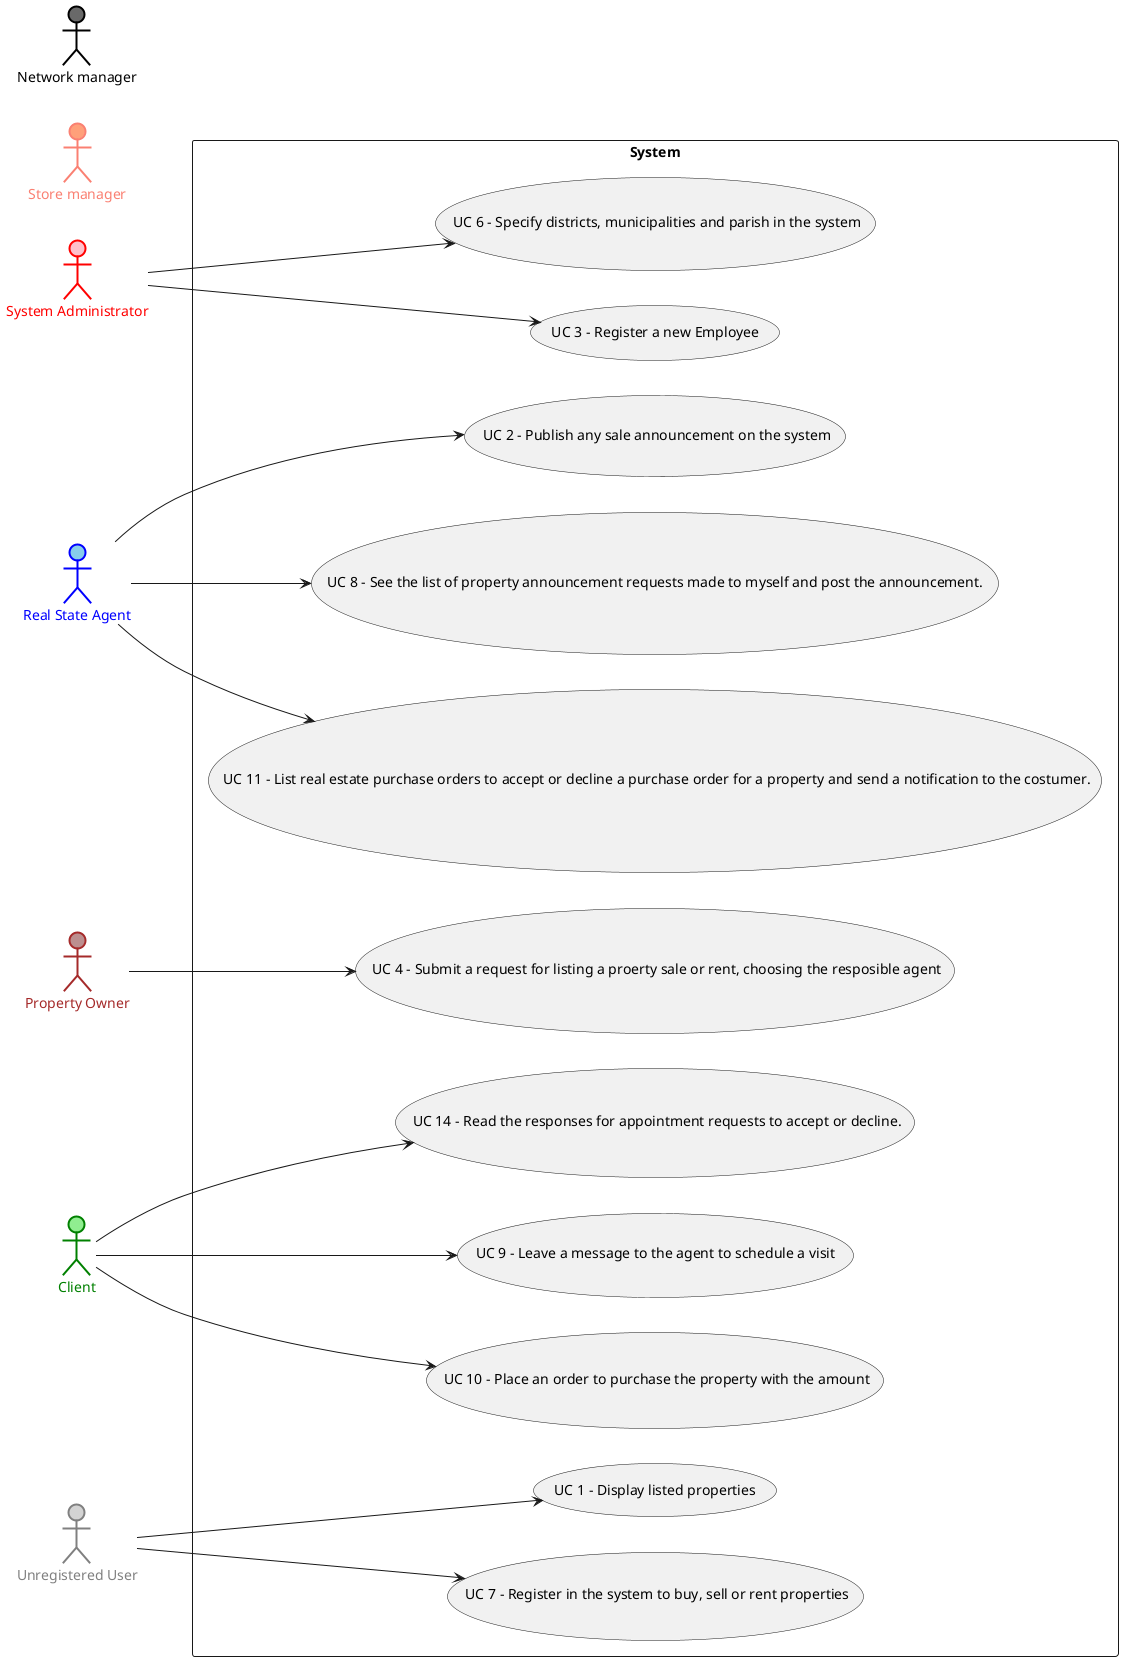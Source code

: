 @startuml

left to right direction
actor "System Administrator" as SA  #pink;line:red;line.bold;text:red
actor "Real State Agent" as RSA     #SkyBlue;line:blue;line.bold;text:blue
actor "Property Owner" as PO        #RosyBrown;line:Brown;line.bold;text:brown
actor Client as C                   #LightGreen;line:Green;line.bold;text:Green
actor "Unregistered User" as UU     #LightGrey;line:Grey;line.bold;text:Grey    
actor "Store manager" as SM         #LightSalmon;line:Salmon;line.bold;text:Salmon        
actor "Network manager" as NM       #DimGrey;line:Black;line.bold;text:Black



rectangle System {
    usecase " UC 1 - Display listed properties" as UC1
    usecase " UC 2 - Publish any sale announcement on the system" as UC2
    usecase " UC 3 - Register a new Employee" as UC3
    usecase " UC 4 - Submit a request for listing a proerty sale or rent, choosing the resposible agent" as UC4
    usecase " UC 6 - Specify districts, municipalities and parish in the system" as UC6
    usecase " UC 7 - Register in the system to buy, sell or rent properties" as UC7
    usecase " UC 8 - See the list of property announcement requests made to myself and post the announcement. " as UC8
    usecase " UC 9 - Leave a message to the agent to schedule a visit " as UC9
    usecase " UC 10 - Place an order to purchase the property with the amount" as UC10
    usecase " UC 11 - List real estate purchase orders to accept or decline a purchase order for a property and send a notification to the costumer." as UC11
    usecase " UC 14 - Read the responses for appointment requests to accept or decline." as UC14
}
'implement al uc on diagram?
'Unregistered User
UU  --> UC1
UU  --> UC7
'Real State Agent
RSA --> UC2
RSA-->UC8
RSA-->UC11
'System Administrator
SA  --> UC3
SA  --> UC6
'Property Owner
PO   --> UC4
'Client
C-->UC9
C-->UC10
C-->UC14


@enduml